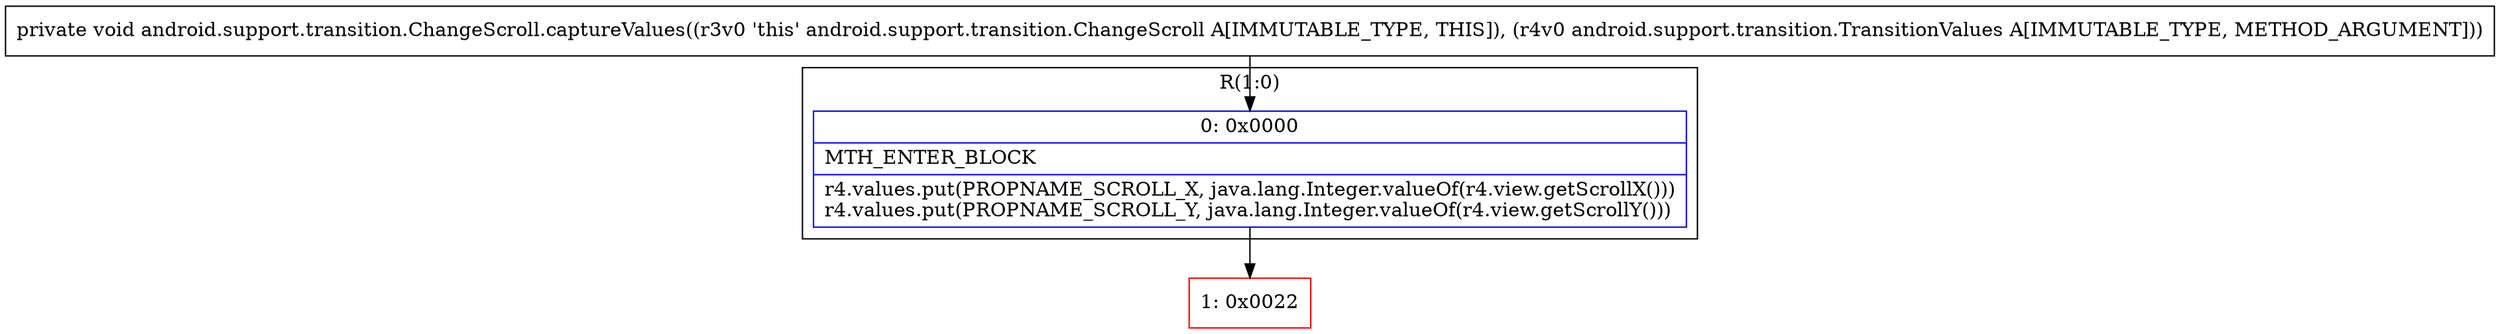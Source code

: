 digraph "CFG forandroid.support.transition.ChangeScroll.captureValues(Landroid\/support\/transition\/TransitionValues;)V" {
subgraph cluster_Region_1027057320 {
label = "R(1:0)";
node [shape=record,color=blue];
Node_0 [shape=record,label="{0\:\ 0x0000|MTH_ENTER_BLOCK\l|r4.values.put(PROPNAME_SCROLL_X, java.lang.Integer.valueOf(r4.view.getScrollX()))\lr4.values.put(PROPNAME_SCROLL_Y, java.lang.Integer.valueOf(r4.view.getScrollY()))\l}"];
}
Node_1 [shape=record,color=red,label="{1\:\ 0x0022}"];
MethodNode[shape=record,label="{private void android.support.transition.ChangeScroll.captureValues((r3v0 'this' android.support.transition.ChangeScroll A[IMMUTABLE_TYPE, THIS]), (r4v0 android.support.transition.TransitionValues A[IMMUTABLE_TYPE, METHOD_ARGUMENT])) }"];
MethodNode -> Node_0;
Node_0 -> Node_1;
}

